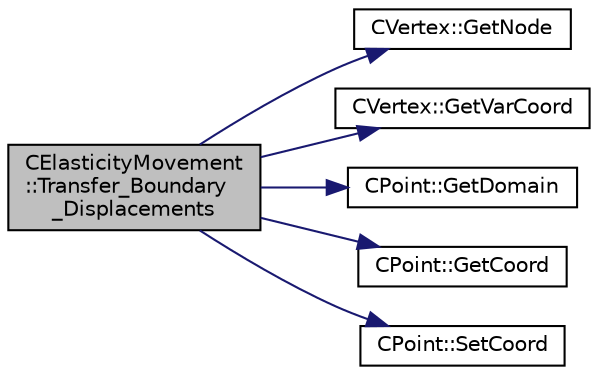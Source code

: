 digraph "CElasticityMovement::Transfer_Boundary_Displacements"
{
  edge [fontname="Helvetica",fontsize="10",labelfontname="Helvetica",labelfontsize="10"];
  node [fontname="Helvetica",fontsize="10",shape=record];
  rankdir="LR";
  Node227 [label="CElasticityMovement\l::Transfer_Boundary\l_Displacements",height=0.2,width=0.4,color="black", fillcolor="grey75", style="filled", fontcolor="black"];
  Node227 -> Node228 [color="midnightblue",fontsize="10",style="solid",fontname="Helvetica"];
  Node228 [label="CVertex::GetNode",height=0.2,width=0.4,color="black", fillcolor="white", style="filled",URL="$class_c_vertex.html#a95c513bf927464157ed96b6c79779a1f",tooltip="Get the node of the vertex. "];
  Node227 -> Node229 [color="midnightblue",fontsize="10",style="solid",fontname="Helvetica"];
  Node229 [label="CVertex::GetVarCoord",height=0.2,width=0.4,color="black", fillcolor="white", style="filled",URL="$class_c_vertex.html#a060e712c827ad967dc5074539ca84d39",tooltip="Get the value of the coordinate variation due to a surface modification. "];
  Node227 -> Node230 [color="midnightblue",fontsize="10",style="solid",fontname="Helvetica"];
  Node230 [label="CPoint::GetDomain",height=0.2,width=0.4,color="black", fillcolor="white", style="filled",URL="$class_c_point.html#a1d7e22a60d4cfef356af1cba2bab3e55",tooltip="For parallel computation, its indicates if a point must be computed or not. "];
  Node227 -> Node231 [color="midnightblue",fontsize="10",style="solid",fontname="Helvetica"];
  Node231 [label="CPoint::GetCoord",height=0.2,width=0.4,color="black", fillcolor="white", style="filled",URL="$class_c_point.html#a95fe081d22e96e190cb3edcbf0d6525f",tooltip="Get the coordinates dor the control volume. "];
  Node227 -> Node232 [color="midnightblue",fontsize="10",style="solid",fontname="Helvetica"];
  Node232 [label="CPoint::SetCoord",height=0.2,width=0.4,color="black", fillcolor="white", style="filled",URL="$class_c_point.html#a65e00c853fad29849662f3a66d56f7e0",tooltip="Set the coordinates for the control volume. "];
}
